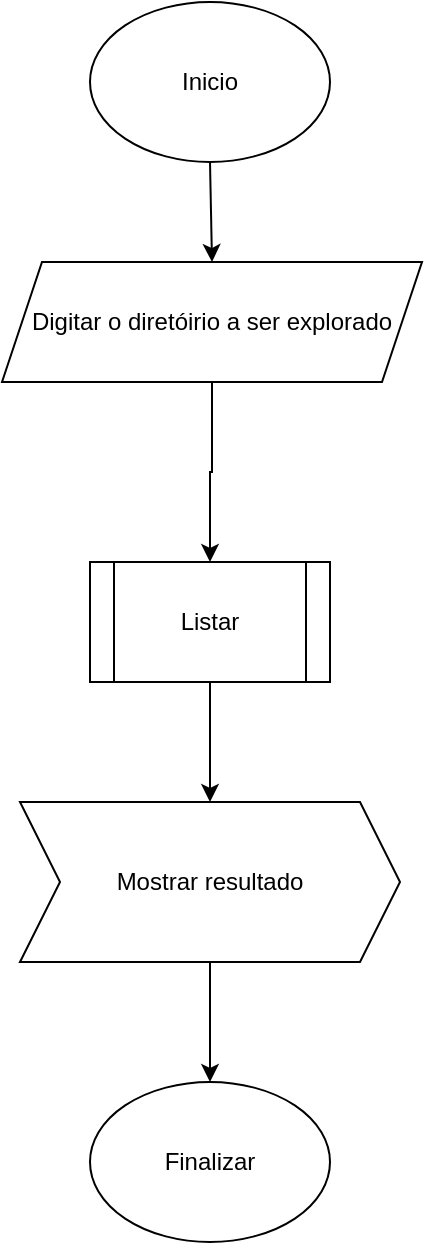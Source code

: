 <mxfile version="26.2.4" pages="2">
  <diagram name="Principal" id="ACpsxyY-bpDIMTgZThCk">
    <mxGraphModel dx="1108" dy="605" grid="1" gridSize="10" guides="1" tooltips="1" connect="1" arrows="1" fold="1" page="1" pageScale="1" pageWidth="827" pageHeight="1169" math="0" shadow="0">
      <root>
        <mxCell id="0" />
        <mxCell id="1" parent="0" />
        <mxCell id="eqTcUv8PbcIbo2UpaJhs-1" value="Inicio" style="ellipse;whiteSpace=wrap;html=1;" vertex="1" parent="1">
          <mxGeometry x="354" width="120" height="80" as="geometry" />
        </mxCell>
        <mxCell id="eqTcUv8PbcIbo2UpaJhs-5" style="edgeStyle=orthogonalEdgeStyle;rounded=0;orthogonalLoop=1;jettySize=auto;html=1;exitX=0.5;exitY=1;exitDx=0;exitDy=0;entryX=0.5;entryY=0;entryDx=0;entryDy=0;" edge="1" parent="1" source="eqTcUv8PbcIbo2UpaJhs-2" target="eqTcUv8PbcIbo2UpaJhs-4">
          <mxGeometry relative="1" as="geometry" />
        </mxCell>
        <mxCell id="eqTcUv8PbcIbo2UpaJhs-2" value="Digitar o diretóirio a ser explorado" style="shape=parallelogram;perimeter=parallelogramPerimeter;whiteSpace=wrap;html=1;fixedSize=1;" vertex="1" parent="1">
          <mxGeometry x="310" y="130" width="210" height="60" as="geometry" />
        </mxCell>
        <mxCell id="eqTcUv8PbcIbo2UpaJhs-3" value="" style="endArrow=classic;html=1;rounded=0;exitX=0.5;exitY=1;exitDx=0;exitDy=0;entryX=0.5;entryY=0;entryDx=0;entryDy=0;" edge="1" parent="1" source="eqTcUv8PbcIbo2UpaJhs-1" target="eqTcUv8PbcIbo2UpaJhs-2">
          <mxGeometry width="50" height="50" relative="1" as="geometry">
            <mxPoint x="390" y="240" as="sourcePoint" />
            <mxPoint x="440" y="190" as="targetPoint" />
          </mxGeometry>
        </mxCell>
        <mxCell id="067OPHhrKpL1vV0bbSpj-2" style="edgeStyle=orthogonalEdgeStyle;rounded=0;orthogonalLoop=1;jettySize=auto;html=1;exitX=0.5;exitY=1;exitDx=0;exitDy=0;entryX=0.5;entryY=0;entryDx=0;entryDy=0;" edge="1" parent="1" source="eqTcUv8PbcIbo2UpaJhs-4" target="067OPHhrKpL1vV0bbSpj-1">
          <mxGeometry relative="1" as="geometry" />
        </mxCell>
        <mxCell id="eqTcUv8PbcIbo2UpaJhs-4" value="Listar" style="shape=process;whiteSpace=wrap;html=1;backgroundOutline=1;" vertex="1" parent="1">
          <mxGeometry x="354" y="280" width="120" height="60" as="geometry" />
        </mxCell>
        <mxCell id="067OPHhrKpL1vV0bbSpj-4" style="edgeStyle=orthogonalEdgeStyle;rounded=0;orthogonalLoop=1;jettySize=auto;html=1;exitX=0.5;exitY=1;exitDx=0;exitDy=0;entryX=0.5;entryY=0;entryDx=0;entryDy=0;" edge="1" parent="1" source="067OPHhrKpL1vV0bbSpj-1" target="067OPHhrKpL1vV0bbSpj-3">
          <mxGeometry relative="1" as="geometry" />
        </mxCell>
        <mxCell id="067OPHhrKpL1vV0bbSpj-1" value="Mostrar resultado" style="shape=step;perimeter=stepPerimeter;whiteSpace=wrap;html=1;fixedSize=1;" vertex="1" parent="1">
          <mxGeometry x="319" y="400" width="190" height="80" as="geometry" />
        </mxCell>
        <mxCell id="067OPHhrKpL1vV0bbSpj-3" value="Finalizar" style="ellipse;whiteSpace=wrap;html=1;" vertex="1" parent="1">
          <mxGeometry x="354" y="540" width="120" height="80" as="geometry" />
        </mxCell>
      </root>
    </mxGraphModel>
  </diagram>
  <diagram id="Ofn1F00nzfM2vgq5Kfgj" name="Parte 2">
    <mxGraphModel dx="1108" dy="605" grid="1" gridSize="10" guides="1" tooltips="1" connect="1" arrows="1" fold="1" page="1" pageScale="1" pageWidth="827" pageHeight="1169" math="0" shadow="0">
      <root>
        <mxCell id="0" />
        <mxCell id="1" parent="0" />
        <mxCell id="7AmUDqlEOzHoAsnbiffr-2" style="edgeStyle=orthogonalEdgeStyle;rounded=0;orthogonalLoop=1;jettySize=auto;html=1;exitX=0.5;exitY=1;exitDx=0;exitDy=0;entryX=0.5;entryY=0;entryDx=0;entryDy=0;" edge="1" parent="1" source="Km-AqOUsDgwSNZWKj00t-1" target="7AmUDqlEOzHoAsnbiffr-1">
          <mxGeometry relative="1" as="geometry" />
        </mxCell>
        <mxCell id="Km-AqOUsDgwSNZWKj00t-1" value="Listar Diretório" style="ellipse;whiteSpace=wrap;html=1;" vertex="1" parent="1">
          <mxGeometry x="354" width="120" height="80" as="geometry" />
        </mxCell>
        <mxCell id="SPQo0RjMO-qkgfjyZj45-2" style="edgeStyle=orthogonalEdgeStyle;rounded=0;orthogonalLoop=1;jettySize=auto;html=1;exitX=0.5;exitY=1;exitDx=0;exitDy=0;entryX=0.5;entryY=0;entryDx=0;entryDy=0;" edge="1" parent="1" source="7AmUDqlEOzHoAsnbiffr-1" target="SPQo0RjMO-qkgfjyZj45-1">
          <mxGeometry relative="1" as="geometry" />
        </mxCell>
        <mxCell id="7AmUDqlEOzHoAsnbiffr-1" value="Análise de Diretório" style="rounded=0;whiteSpace=wrap;html=1;" vertex="1" parent="1">
          <mxGeometry x="354" y="120" width="120" height="60" as="geometry" />
        </mxCell>
        <mxCell id="SPQo0RjMO-qkgfjyZj45-5" style="edgeStyle=orthogonalEdgeStyle;rounded=0;orthogonalLoop=1;jettySize=auto;html=1;exitX=1;exitY=0.5;exitDx=0;exitDy=0;entryX=0.5;entryY=0;entryDx=0;entryDy=0;" edge="1" parent="1" source="SPQo0RjMO-qkgfjyZj45-6" target="SPQo0RjMO-qkgfjyZj45-4">
          <mxGeometry relative="1" as="geometry" />
        </mxCell>
        <mxCell id="SPQo0RjMO-qkgfjyZj45-10" style="edgeStyle=orthogonalEdgeStyle;rounded=0;orthogonalLoop=1;jettySize=auto;html=1;exitX=0;exitY=0.5;exitDx=0;exitDy=0;entryX=0.5;entryY=0;entryDx=0;entryDy=0;" edge="1" parent="1" source="SPQo0RjMO-qkgfjyZj45-1" target="SPQo0RjMO-qkgfjyZj45-8">
          <mxGeometry relative="1" as="geometry">
            <Array as="points">
              <mxPoint x="270" y="315" />
              <mxPoint x="270" y="443" />
              <mxPoint x="414" y="443" />
            </Array>
          </mxGeometry>
        </mxCell>
        <mxCell id="SPQo0RjMO-qkgfjyZj45-11" value="Não" style="edgeLabel;html=1;align=center;verticalAlign=middle;resizable=0;points=[];" vertex="1" connectable="0" parent="SPQo0RjMO-qkgfjyZj45-10">
          <mxGeometry x="-0.554" y="-4" relative="1" as="geometry">
            <mxPoint y="52" as="offset" />
          </mxGeometry>
        </mxCell>
        <mxCell id="SPQo0RjMO-qkgfjyZj45-1" value="Há um subdiretório?" style="rhombus;whiteSpace=wrap;html=1;" vertex="1" parent="1">
          <mxGeometry x="349" y="250" width="130" height="130" as="geometry" />
        </mxCell>
        <mxCell id="SPQo0RjMO-qkgfjyZj45-9" style="edgeStyle=orthogonalEdgeStyle;rounded=0;orthogonalLoop=1;jettySize=auto;html=1;exitX=0.5;exitY=1;exitDx=0;exitDy=0;entryX=0.5;entryY=0;entryDx=0;entryDy=0;" edge="1" parent="1" source="SPQo0RjMO-qkgfjyZj45-4" target="SPQo0RjMO-qkgfjyZj45-8">
          <mxGeometry relative="1" as="geometry" />
        </mxCell>
        <mxCell id="SPQo0RjMO-qkgfjyZj45-4" value="Listar Diretório" style="shape=process;whiteSpace=wrap;html=1;backgroundOutline=1;" vertex="1" parent="1">
          <mxGeometry x="510" y="380" width="120" height="60" as="geometry" />
        </mxCell>
        <mxCell id="SPQo0RjMO-qkgfjyZj45-7" value="" style="edgeStyle=orthogonalEdgeStyle;rounded=0;orthogonalLoop=1;jettySize=auto;html=1;exitX=1;exitY=0.5;exitDx=0;exitDy=0;entryX=0.5;entryY=0;entryDx=0;entryDy=0;" edge="1" parent="1" source="SPQo0RjMO-qkgfjyZj45-1" target="SPQo0RjMO-qkgfjyZj45-6">
          <mxGeometry relative="1" as="geometry">
            <mxPoint x="479" y="315" as="sourcePoint" />
            <mxPoint x="570" y="380" as="targetPoint" />
            <Array as="points">
              <mxPoint x="499" y="315" />
              <mxPoint x="499" y="305" />
              <mxPoint x="530" y="305" />
            </Array>
          </mxGeometry>
        </mxCell>
        <mxCell id="SPQo0RjMO-qkgfjyZj45-6" value="Sim" style="text;html=1;align=center;verticalAlign=middle;resizable=0;points=[];autosize=1;strokeColor=none;fillColor=none;" vertex="1" parent="1">
          <mxGeometry x="570" y="310" width="40" height="30" as="geometry" />
        </mxCell>
        <mxCell id="SPQo0RjMO-qkgfjyZj45-8" value="Finalizar e mostrar" style="ellipse;whiteSpace=wrap;html=1;" vertex="1" parent="1">
          <mxGeometry x="354" y="505" width="120" height="80" as="geometry" />
        </mxCell>
      </root>
    </mxGraphModel>
  </diagram>
</mxfile>
